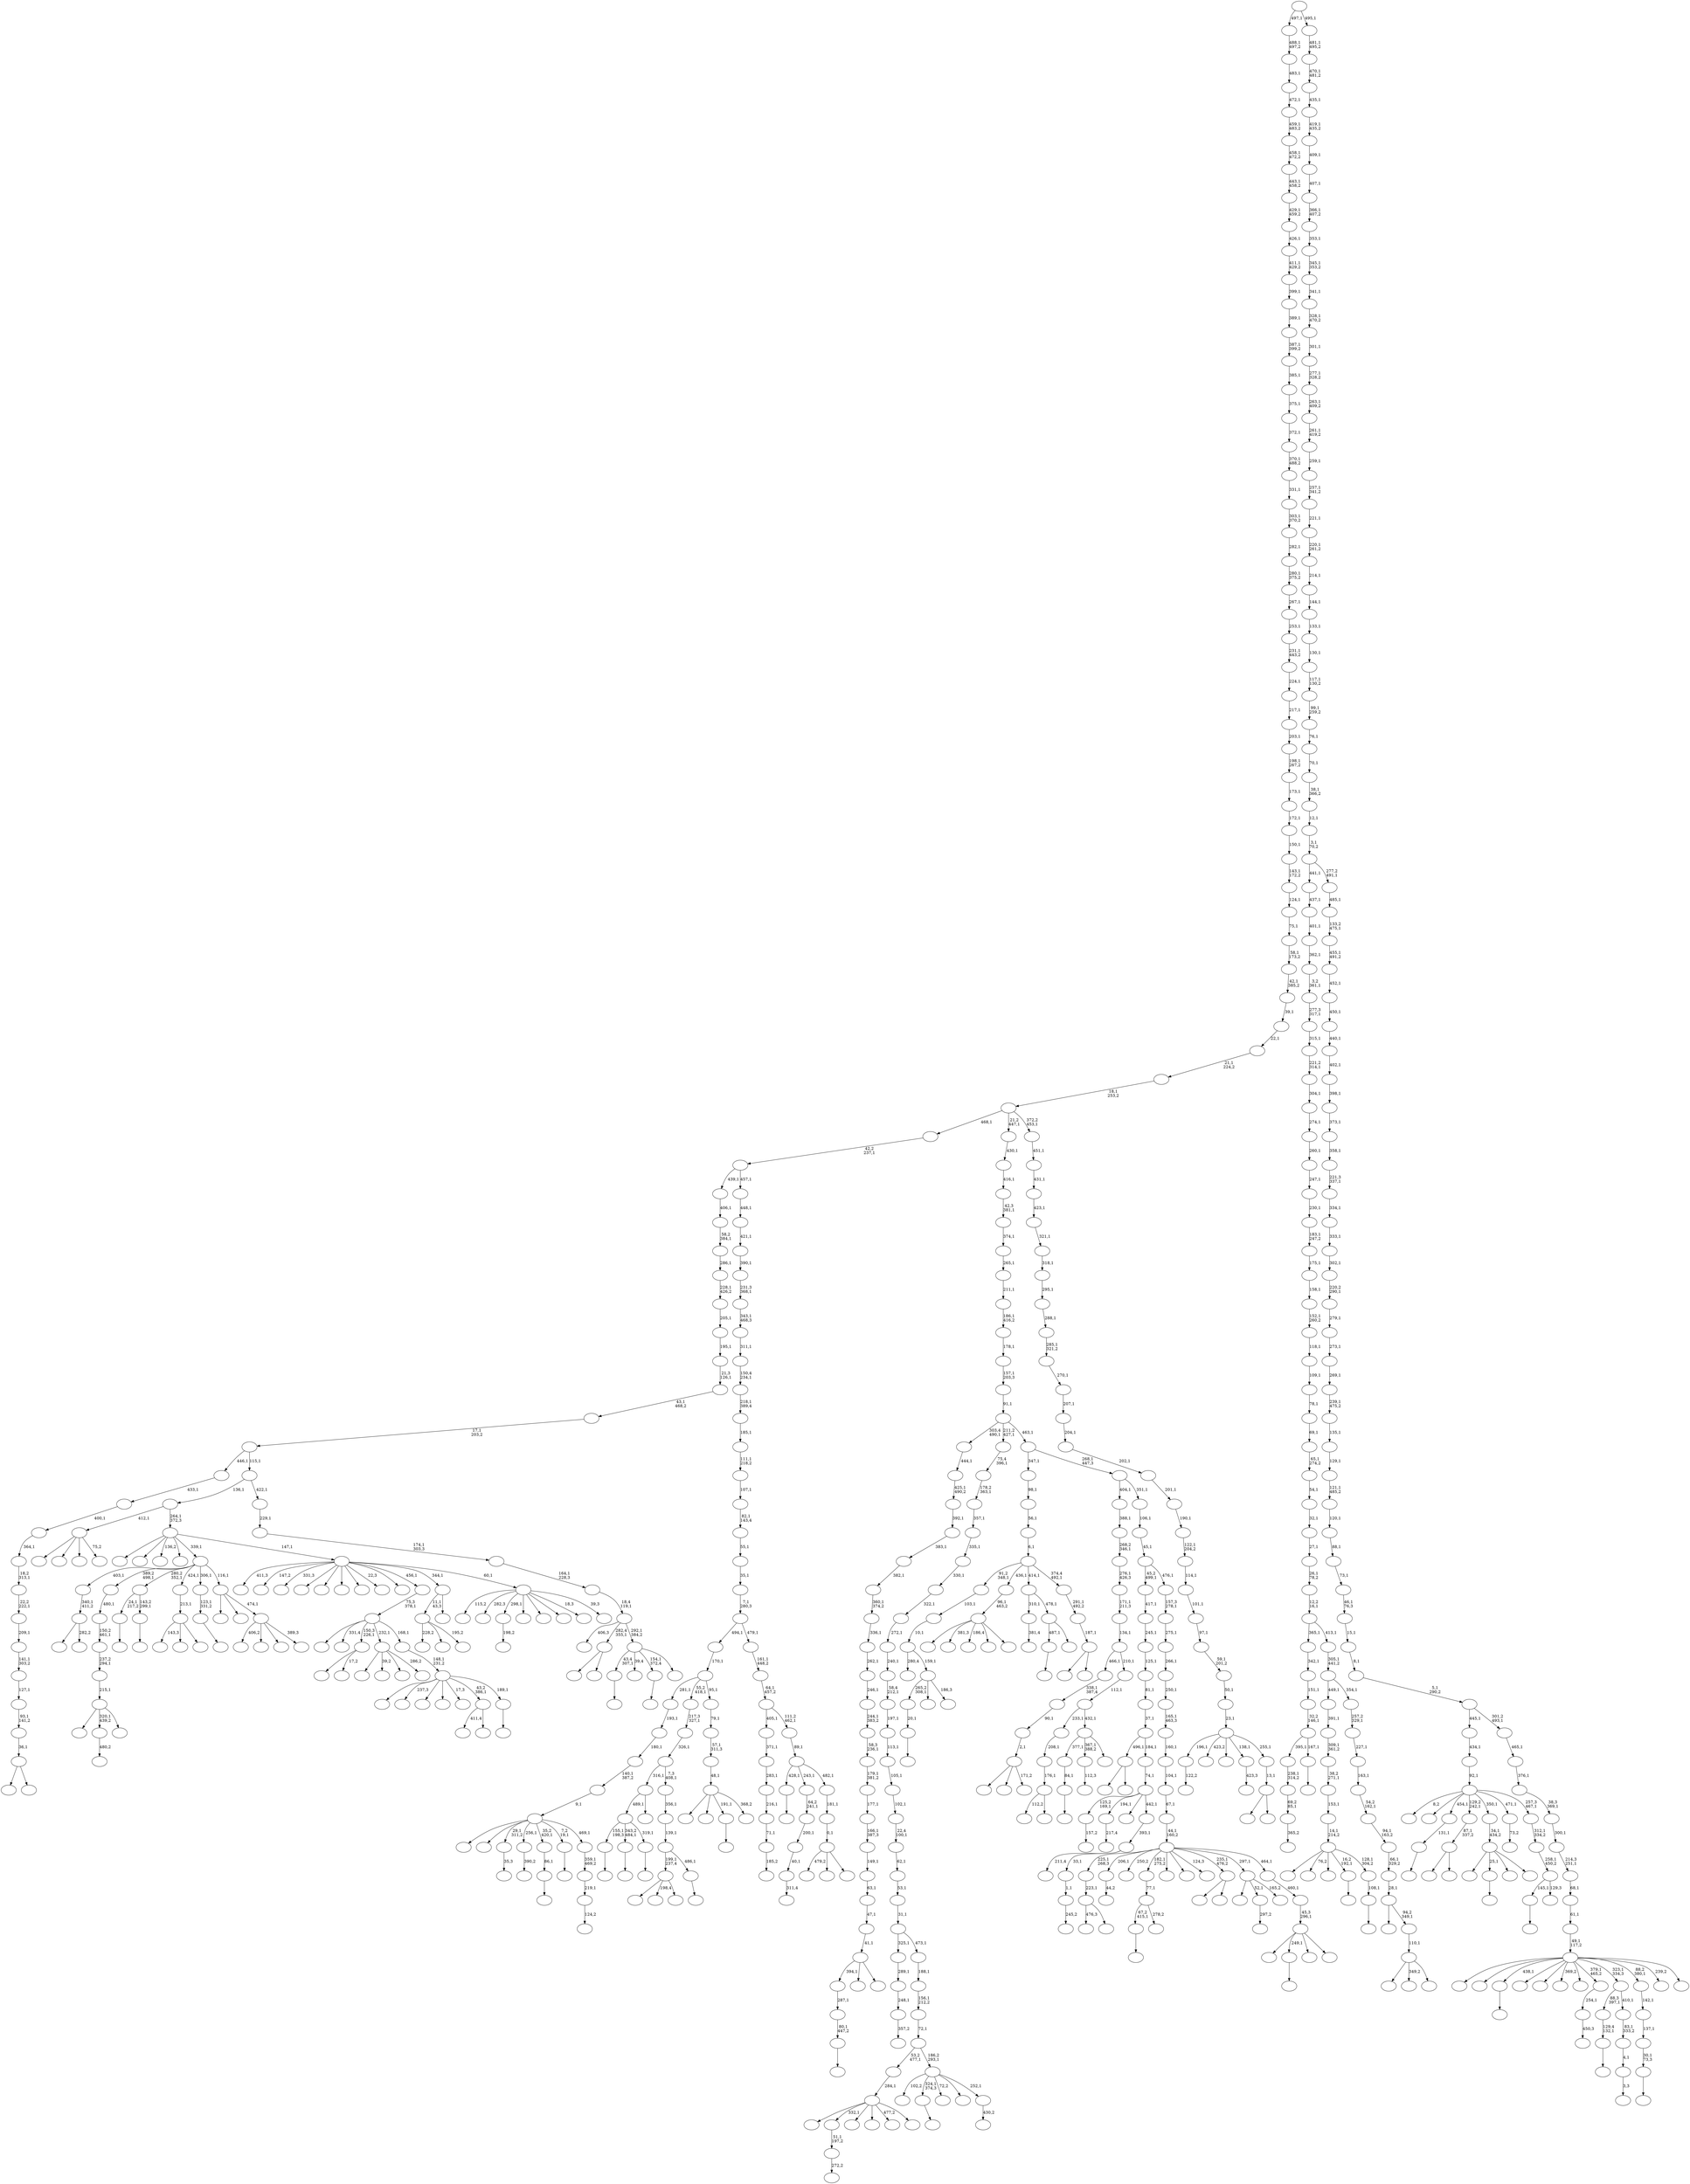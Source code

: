 digraph T {
	700 [label=""]
	699 [label=""]
	698 [label=""]
	697 [label=""]
	696 [label=""]
	695 [label=""]
	694 [label=""]
	693 [label=""]
	692 [label=""]
	691 [label=""]
	690 [label=""]
	689 [label=""]
	688 [label=""]
	687 [label=""]
	686 [label=""]
	685 [label=""]
	684 [label=""]
	683 [label=""]
	682 [label=""]
	681 [label=""]
	680 [label=""]
	679 [label=""]
	678 [label=""]
	677 [label=""]
	676 [label=""]
	675 [label=""]
	674 [label=""]
	673 [label=""]
	672 [label=""]
	671 [label=""]
	670 [label=""]
	669 [label=""]
	668 [label=""]
	667 [label=""]
	666 [label=""]
	665 [label=""]
	664 [label=""]
	663 [label=""]
	662 [label=""]
	661 [label=""]
	660 [label=""]
	659 [label=""]
	658 [label=""]
	657 [label=""]
	656 [label=""]
	655 [label=""]
	654 [label=""]
	653 [label=""]
	652 [label=""]
	651 [label=""]
	650 [label=""]
	649 [label=""]
	648 [label=""]
	647 [label=""]
	646 [label=""]
	645 [label=""]
	644 [label=""]
	643 [label=""]
	642 [label=""]
	641 [label=""]
	640 [label=""]
	639 [label=""]
	638 [label=""]
	637 [label=""]
	636 [label=""]
	635 [label=""]
	634 [label=""]
	633 [label=""]
	632 [label=""]
	631 [label=""]
	630 [label=""]
	629 [label=""]
	628 [label=""]
	627 [label=""]
	626 [label=""]
	625 [label=""]
	624 [label=""]
	623 [label=""]
	622 [label=""]
	621 [label=""]
	620 [label=""]
	619 [label=""]
	618 [label=""]
	617 [label=""]
	616 [label=""]
	615 [label=""]
	614 [label=""]
	613 [label=""]
	612 [label=""]
	611 [label=""]
	610 [label=""]
	609 [label=""]
	608 [label=""]
	607 [label=""]
	606 [label=""]
	605 [label=""]
	604 [label=""]
	603 [label=""]
	602 [label=""]
	601 [label=""]
	600 [label=""]
	599 [label=""]
	598 [label=""]
	597 [label=""]
	596 [label=""]
	595 [label=""]
	594 [label=""]
	593 [label=""]
	592 [label=""]
	591 [label=""]
	590 [label=""]
	589 [label=""]
	588 [label=""]
	587 [label=""]
	586 [label=""]
	585 [label=""]
	584 [label=""]
	583 [label=""]
	582 [label=""]
	581 [label=""]
	580 [label=""]
	579 [label=""]
	578 [label=""]
	577 [label=""]
	576 [label=""]
	575 [label=""]
	574 [label=""]
	573 [label=""]
	572 [label=""]
	571 [label=""]
	570 [label=""]
	569 [label=""]
	568 [label=""]
	567 [label=""]
	566 [label=""]
	565 [label=""]
	564 [label=""]
	563 [label=""]
	562 [label=""]
	561 [label=""]
	560 [label=""]
	559 [label=""]
	558 [label=""]
	557 [label=""]
	556 [label=""]
	555 [label=""]
	554 [label=""]
	553 [label=""]
	552 [label=""]
	551 [label=""]
	550 [label=""]
	549 [label=""]
	548 [label=""]
	547 [label=""]
	546 [label=""]
	545 [label=""]
	544 [label=""]
	543 [label=""]
	542 [label=""]
	541 [label=""]
	540 [label=""]
	539 [label=""]
	538 [label=""]
	537 [label=""]
	536 [label=""]
	535 [label=""]
	534 [label=""]
	533 [label=""]
	532 [label=""]
	531 [label=""]
	530 [label=""]
	529 [label=""]
	528 [label=""]
	527 [label=""]
	526 [label=""]
	525 [label=""]
	524 [label=""]
	523 [label=""]
	522 [label=""]
	521 [label=""]
	520 [label=""]
	519 [label=""]
	518 [label=""]
	517 [label=""]
	516 [label=""]
	515 [label=""]
	514 [label=""]
	513 [label=""]
	512 [label=""]
	511 [label=""]
	510 [label=""]
	509 [label=""]
	508 [label=""]
	507 [label=""]
	506 [label=""]
	505 [label=""]
	504 [label=""]
	503 [label=""]
	502 [label=""]
	501 [label=""]
	500 [label=""]
	499 [label=""]
	498 [label=""]
	497 [label=""]
	496 [label=""]
	495 [label=""]
	494 [label=""]
	493 [label=""]
	492 [label=""]
	491 [label=""]
	490 [label=""]
	489 [label=""]
	488 [label=""]
	487 [label=""]
	486 [label=""]
	485 [label=""]
	484 [label=""]
	483 [label=""]
	482 [label=""]
	481 [label=""]
	480 [label=""]
	479 [label=""]
	478 [label=""]
	477 [label=""]
	476 [label=""]
	475 [label=""]
	474 [label=""]
	473 [label=""]
	472 [label=""]
	471 [label=""]
	470 [label=""]
	469 [label=""]
	468 [label=""]
	467 [label=""]
	466 [label=""]
	465 [label=""]
	464 [label=""]
	463 [label=""]
	462 [label=""]
	461 [label=""]
	460 [label=""]
	459 [label=""]
	458 [label=""]
	457 [label=""]
	456 [label=""]
	455 [label=""]
	454 [label=""]
	453 [label=""]
	452 [label=""]
	451 [label=""]
	450 [label=""]
	449 [label=""]
	448 [label=""]
	447 [label=""]
	446 [label=""]
	445 [label=""]
	444 [label=""]
	443 [label=""]
	442 [label=""]
	441 [label=""]
	440 [label=""]
	439 [label=""]
	438 [label=""]
	437 [label=""]
	436 [label=""]
	435 [label=""]
	434 [label=""]
	433 [label=""]
	432 [label=""]
	431 [label=""]
	430 [label=""]
	429 [label=""]
	428 [label=""]
	427 [label=""]
	426 [label=""]
	425 [label=""]
	424 [label=""]
	423 [label=""]
	422 [label=""]
	421 [label=""]
	420 [label=""]
	419 [label=""]
	418 [label=""]
	417 [label=""]
	416 [label=""]
	415 [label=""]
	414 [label=""]
	413 [label=""]
	412 [label=""]
	411 [label=""]
	410 [label=""]
	409 [label=""]
	408 [label=""]
	407 [label=""]
	406 [label=""]
	405 [label=""]
	404 [label=""]
	403 [label=""]
	402 [label=""]
	401 [label=""]
	400 [label=""]
	399 [label=""]
	398 [label=""]
	397 [label=""]
	396 [label=""]
	395 [label=""]
	394 [label=""]
	393 [label=""]
	392 [label=""]
	391 [label=""]
	390 [label=""]
	389 [label=""]
	388 [label=""]
	387 [label=""]
	386 [label=""]
	385 [label=""]
	384 [label=""]
	383 [label=""]
	382 [label=""]
	381 [label=""]
	380 [label=""]
	379 [label=""]
	378 [label=""]
	377 [label=""]
	376 [label=""]
	375 [label=""]
	374 [label=""]
	373 [label=""]
	372 [label=""]
	371 [label=""]
	370 [label=""]
	369 [label=""]
	368 [label=""]
	367 [label=""]
	366 [label=""]
	365 [label=""]
	364 [label=""]
	363 [label=""]
	362 [label=""]
	361 [label=""]
	360 [label=""]
	359 [label=""]
	358 [label=""]
	357 [label=""]
	356 [label=""]
	355 [label=""]
	354 [label=""]
	353 [label=""]
	352 [label=""]
	351 [label=""]
	350 [label=""]
	349 [label=""]
	348 [label=""]
	347 [label=""]
	346 [label=""]
	345 [label=""]
	344 [label=""]
	343 [label=""]
	342 [label=""]
	341 [label=""]
	340 [label=""]
	339 [label=""]
	338 [label=""]
	337 [label=""]
	336 [label=""]
	335 [label=""]
	334 [label=""]
	333 [label=""]
	332 [label=""]
	331 [label=""]
	330 [label=""]
	329 [label=""]
	328 [label=""]
	327 [label=""]
	326 [label=""]
	325 [label=""]
	324 [label=""]
	323 [label=""]
	322 [label=""]
	321 [label=""]
	320 [label=""]
	319 [label=""]
	318 [label=""]
	317 [label=""]
	316 [label=""]
	315 [label=""]
	314 [label=""]
	313 [label=""]
	312 [label=""]
	311 [label=""]
	310 [label=""]
	309 [label=""]
	308 [label=""]
	307 [label=""]
	306 [label=""]
	305 [label=""]
	304 [label=""]
	303 [label=""]
	302 [label=""]
	301 [label=""]
	300 [label=""]
	299 [label=""]
	298 [label=""]
	297 [label=""]
	296 [label=""]
	295 [label=""]
	294 [label=""]
	293 [label=""]
	292 [label=""]
	291 [label=""]
	290 [label=""]
	289 [label=""]
	288 [label=""]
	287 [label=""]
	286 [label=""]
	285 [label=""]
	284 [label=""]
	283 [label=""]
	282 [label=""]
	281 [label=""]
	280 [label=""]
	279 [label=""]
	278 [label=""]
	277 [label=""]
	276 [label=""]
	275 [label=""]
	274 [label=""]
	273 [label=""]
	272 [label=""]
	271 [label=""]
	270 [label=""]
	269 [label=""]
	268 [label=""]
	267 [label=""]
	266 [label=""]
	265 [label=""]
	264 [label=""]
	263 [label=""]
	262 [label=""]
	261 [label=""]
	260 [label=""]
	259 [label=""]
	258 [label=""]
	257 [label=""]
	256 [label=""]
	255 [label=""]
	254 [label=""]
	253 [label=""]
	252 [label=""]
	251 [label=""]
	250 [label=""]
	249 [label=""]
	248 [label=""]
	247 [label=""]
	246 [label=""]
	245 [label=""]
	244 [label=""]
	243 [label=""]
	242 [label=""]
	241 [label=""]
	240 [label=""]
	239 [label=""]
	238 [label=""]
	237 [label=""]
	236 [label=""]
	235 [label=""]
	234 [label=""]
	233 [label=""]
	232 [label=""]
	231 [label=""]
	230 [label=""]
	229 [label=""]
	228 [label=""]
	227 [label=""]
	226 [label=""]
	225 [label=""]
	224 [label=""]
	223 [label=""]
	222 [label=""]
	221 [label=""]
	220 [label=""]
	219 [label=""]
	218 [label=""]
	217 [label=""]
	216 [label=""]
	215 [label=""]
	214 [label=""]
	213 [label=""]
	212 [label=""]
	211 [label=""]
	210 [label=""]
	209 [label=""]
	208 [label=""]
	207 [label=""]
	206 [label=""]
	205 [label=""]
	204 [label=""]
	203 [label=""]
	202 [label=""]
	201 [label=""]
	200 [label=""]
	199 [label=""]
	198 [label=""]
	197 [label=""]
	196 [label=""]
	195 [label=""]
	194 [label=""]
	193 [label=""]
	192 [label=""]
	191 [label=""]
	190 [label=""]
	189 [label=""]
	188 [label=""]
	187 [label=""]
	186 [label=""]
	185 [label=""]
	184 [label=""]
	183 [label=""]
	182 [label=""]
	181 [label=""]
	180 [label=""]
	179 [label=""]
	178 [label=""]
	177 [label=""]
	176 [label=""]
	175 [label=""]
	174 [label=""]
	173 [label=""]
	172 [label=""]
	171 [label=""]
	170 [label=""]
	169 [label=""]
	168 [label=""]
	167 [label=""]
	166 [label=""]
	165 [label=""]
	164 [label=""]
	163 [label=""]
	162 [label=""]
	161 [label=""]
	160 [label=""]
	159 [label=""]
	158 [label=""]
	157 [label=""]
	156 [label=""]
	155 [label=""]
	154 [label=""]
	153 [label=""]
	152 [label=""]
	151 [label=""]
	150 [label=""]
	149 [label=""]
	148 [label=""]
	147 [label=""]
	146 [label=""]
	145 [label=""]
	144 [label=""]
	143 [label=""]
	142 [label=""]
	141 [label=""]
	140 [label=""]
	139 [label=""]
	138 [label=""]
	137 [label=""]
	136 [label=""]
	135 [label=""]
	134 [label=""]
	133 [label=""]
	132 [label=""]
	131 [label=""]
	130 [label=""]
	129 [label=""]
	128 [label=""]
	127 [label=""]
	126 [label=""]
	125 [label=""]
	124 [label=""]
	123 [label=""]
	122 [label=""]
	121 [label=""]
	120 [label=""]
	119 [label=""]
	118 [label=""]
	117 [label=""]
	116 [label=""]
	115 [label=""]
	114 [label=""]
	113 [label=""]
	112 [label=""]
	111 [label=""]
	110 [label=""]
	109 [label=""]
	108 [label=""]
	107 [label=""]
	106 [label=""]
	105 [label=""]
	104 [label=""]
	103 [label=""]
	102 [label=""]
	101 [label=""]
	100 [label=""]
	99 [label=""]
	98 [label=""]
	97 [label=""]
	96 [label=""]
	95 [label=""]
	94 [label=""]
	93 [label=""]
	92 [label=""]
	91 [label=""]
	90 [label=""]
	89 [label=""]
	88 [label=""]
	87 [label=""]
	86 [label=""]
	85 [label=""]
	84 [label=""]
	83 [label=""]
	82 [label=""]
	81 [label=""]
	80 [label=""]
	79 [label=""]
	78 [label=""]
	77 [label=""]
	76 [label=""]
	75 [label=""]
	74 [label=""]
	73 [label=""]
	72 [label=""]
	71 [label=""]
	70 [label=""]
	69 [label=""]
	68 [label=""]
	67 [label=""]
	66 [label=""]
	65 [label=""]
	64 [label=""]
	63 [label=""]
	62 [label=""]
	61 [label=""]
	60 [label=""]
	59 [label=""]
	58 [label=""]
	57 [label=""]
	56 [label=""]
	55 [label=""]
	54 [label=""]
	53 [label=""]
	52 [label=""]
	51 [label=""]
	50 [label=""]
	49 [label=""]
	48 [label=""]
	47 [label=""]
	46 [label=""]
	45 [label=""]
	44 [label=""]
	43 [label=""]
	42 [label=""]
	41 [label=""]
	40 [label=""]
	39 [label=""]
	38 [label=""]
	37 [label=""]
	36 [label=""]
	35 [label=""]
	34 [label=""]
	33 [label=""]
	32 [label=""]
	31 [label=""]
	30 [label=""]
	29 [label=""]
	28 [label=""]
	27 [label=""]
	26 [label=""]
	25 [label=""]
	24 [label=""]
	23 [label=""]
	22 [label=""]
	21 [label=""]
	20 [label=""]
	19 [label=""]
	18 [label=""]
	17 [label=""]
	16 [label=""]
	15 [label=""]
	14 [label=""]
	13 [label=""]
	12 [label=""]
	11 [label=""]
	10 [label=""]
	9 [label=""]
	8 [label=""]
	7 [label=""]
	6 [label=""]
	5 [label=""]
	4 [label=""]
	3 [label=""]
	2 [label=""]
	1 [label=""]
	0 [label=""]
	695 -> 696 [label=""]
	693 -> 694 [label=""]
	691 -> 692 [label=""]
	689 -> 690 [label=""]
	688 -> 689 [label="20,1"]
	676 -> 677 [label=""]
	675 -> 676 [label="129,4\n132,1"]
	671 -> 672 [label=""]
	667 -> 674 [label="476,3"]
	667 -> 668 [label=""]
	666 -> 667 [label="223,1"]
	662 -> 663 [label="365,2"]
	661 -> 662 [label="69,2\n85,1"]
	660 -> 661 [label="238,1\n314,2"]
	657 -> 664 [label=""]
	657 -> 658 [label="282,2"]
	656 -> 657 [label="340,1\n411,2"]
	648 -> 649 [label=""]
	645 -> 646 [label=""]
	644 -> 645 [label="84,1"]
	641 -> 642 [label="44,2"]
	639 -> 640 [label=""]
	634 -> 635 [label=""]
	627 -> 628 [label="35,3"]
	625 -> 680 [label=""]
	625 -> 626 [label=""]
	624 -> 625 [label="36,1"]
	623 -> 624 [label="93,1\n141,2"]
	622 -> 623 [label="127,1"]
	621 -> 622 [label="141,1\n303,2"]
	620 -> 621 [label="209,1"]
	619 -> 620 [label="22,2\n222,1"]
	618 -> 619 [label="18,2\n313,1"]
	617 -> 618 [label="364,1"]
	616 -> 617 [label="400,1"]
	615 -> 616 [label="433,1"]
	609 -> 610 [label=""]
	608 -> 609 [label="131,1"]
	606 -> 607 [label="272,2"]
	605 -> 606 [label="51,1\n197,2"]
	603 -> 604 [label="185,2"]
	602 -> 603 [label="71,1"]
	601 -> 602 [label="216,1"]
	600 -> 601 [label="283,1"]
	599 -> 600 [label="371,1"]
	597 -> 598 [label="390,2"]
	595 -> 596 [label=""]
	589 -> 655 [label=""]
	589 -> 590 [label=""]
	588 -> 589 [label="87,1\n337,2"]
	586 -> 587 [label=""]
	585 -> 586 [label="80,1\n447,2"]
	584 -> 585 [label="287,1"]
	581 -> 582 [label=""]
	578 -> 579 [label=""]
	577 -> 660 [label="395,1"]
	577 -> 578 [label="167,1"]
	576 -> 577 [label="32,2\n146,1"]
	575 -> 576 [label="151,1"]
	574 -> 575 [label="342,1"]
	571 -> 572 [label="381,4"]
	569 -> 570 [label="112,3"]
	566 -> 567 [label="480,2"]
	559 -> 560 [label="357,2"]
	558 -> 559 [label="248,1"]
	557 -> 558 [label="289,1"]
	555 -> 556 [label="122,2"]
	553 -> 554 [label=""]
	551 -> 552 [label="450,3"]
	550 -> 551 [label="254,1"]
	545 -> 613 [label=""]
	545 -> 566 [label="320,1\n439,2"]
	545 -> 546 [label=""]
	544 -> 545 [label="215,1"]
	543 -> 544 [label="237,2\n294,1"]
	542 -> 543 [label="150,2\n461,1"]
	541 -> 542 [label="480,1"]
	539 -> 540 [label=""]
	538 -> 539 [label="86,1"]
	532 -> 688 [label="265,2\n308,1"]
	532 -> 591 [label=""]
	532 -> 533 [label="186,3"]
	531 -> 670 [label="280,4"]
	531 -> 532 [label="159,1"]
	530 -> 531 [label="10,1"]
	529 -> 530 [label="103,1"]
	523 -> 681 [label=""]
	523 -> 524 [label="17,2"]
	520 -> 521 [label="198,2"]
	518 -> 519 [label=""]
	510 -> 511 [label=""]
	506 -> 669 [label=""]
	506 -> 547 [label=""]
	506 -> 507 [label="171,2"]
	505 -> 506 [label="2,1"]
	504 -> 505 [label="90,1"]
	503 -> 504 [label="338,1\n387,4"]
	500 -> 501 [label=""]
	499 -> 695 [label="155,1\n198,3"]
	499 -> 518 [label="343,2\n484,1"]
	499 -> 500 [label="319,1"]
	496 -> 584 [label="394,1"]
	496 -> 583 [label=""]
	496 -> 497 [label=""]
	495 -> 496 [label="41,1"]
	494 -> 495 [label="47,1"]
	493 -> 494 [label="63,1"]
	492 -> 493 [label="149,1"]
	491 -> 492 [label="166,1\n387,3"]
	490 -> 491 [label="177,1"]
	489 -> 490 [label="179,1\n381,2"]
	488 -> 489 [label="58,3\n236,1"]
	487 -> 488 [label="244,1\n383,2"]
	486 -> 487 [label="246,1"]
	485 -> 486 [label="262,1"]
	484 -> 485 [label="336,1"]
	483 -> 484 [label="360,1\n374,2"]
	482 -> 483 [label="382,1"]
	481 -> 482 [label="383,1"]
	480 -> 481 [label="392,1"]
	479 -> 480 [label="425,1\n490,2"]
	478 -> 479 [label="444,1"]
	475 -> 476 [label=""]
	474 -> 510 [label="24,1\n217,2"]
	474 -> 475 [label="143,2\n299,1"]
	465 -> 466 [label=""]
	463 -> 678 [label=""]
	463 -> 562 [label="381,3"]
	463 -> 513 [label="186,4"]
	463 -> 468 [label=""]
	463 -> 464 [label=""]
	462 -> 463 [label="96,1\n463,2"]
	459 -> 633 [label="228,2"]
	459 -> 470 [label=""]
	459 -> 460 [label="195,2"]
	456 -> 457 [label="297,2"]
	454 -> 455 [label="311,4"]
	453 -> 454 [label="40,1"]
	452 -> 453 [label="200,1"]
	451 -> 452 [label="64,2\n241,1"]
	448 -> 553 [label="67,2\n415,1"]
	448 -> 449 [label="278,2"]
	447 -> 448 [label="77,1"]
	443 -> 697 [label=""]
	443 -> 671 [label="25,1"]
	443 -> 561 [label=""]
	443 -> 444 [label=""]
	442 -> 443 [label="34,1\n434,2"]
	437 -> 438 [label="3,3"]
	436 -> 437 [label="4,1"]
	435 -> 436 [label="83,1\n333,2"]
	434 -> 675 [label="88,3\n397,1"]
	434 -> 435 [label="410,1"]
	432 -> 433 [label="124,2"]
	431 -> 432 [label="219,1"]
	430 -> 431 [label="359,1\n469,2"]
	429 -> 654 [label=""]
	429 -> 652 [label=""]
	429 -> 627 [label="29,1\n311,2"]
	429 -> 597 [label="256,1"]
	429 -> 538 [label="35,2\n420,1"]
	429 -> 465 [label="7,2\n19,1"]
	429 -> 430 [label="469,1"]
	428 -> 429 [label="9,1"]
	427 -> 428 [label="140,1\n387,2"]
	426 -> 427 [label="180,1"]
	425 -> 426 [label="193,1"]
	423 -> 424 [label="157,2"]
	419 -> 420 [label="73,2"]
	417 -> 691 [label="487,1"]
	417 -> 418 [label=""]
	416 -> 571 [label="310,1"]
	416 -> 417 [label="478,1"]
	413 -> 414 [label=""]
	411 -> 682 [label="143,3"]
	411 -> 526 [label=""]
	411 -> 412 [label=""]
	410 -> 411 [label="213,1"]
	408 -> 409 [label=""]
	407 -> 408 [label="30,1\n73,3"]
	406 -> 407 [label="137,1"]
	405 -> 406 [label="142,1"]
	403 -> 404 [label=""]
	401 -> 402 [label="217,4"]
	399 -> 629 [label=""]
	399 -> 605 [label="332,1"]
	399 -> 565 [label=""]
	399 -> 527 [label=""]
	399 -> 458 [label="477,2"]
	399 -> 400 [label=""]
	398 -> 399 [label="284,1"]
	394 -> 499 [label="489,1"]
	394 -> 395 [label=""]
	391 -> 632 [label=""]
	391 -> 392 [label=""]
	389 -> 390 [label="430,2"]
	388 -> 653 [label="102,2"]
	388 -> 595 [label="324,1\n374,3"]
	388 -> 593 [label="72,2"]
	388 -> 568 [label=""]
	388 -> 389 [label="252,1"]
	387 -> 398 [label="53,2\n477,1"]
	387 -> 388 [label="186,2\n293,1"]
	386 -> 387 [label="72,1"]
	385 -> 386 [label="156,1\n212,2"]
	384 -> 385 [label="188,1"]
	383 -> 557 [label="325,1"]
	383 -> 384 [label="473,1"]
	382 -> 383 [label="31,1"]
	381 -> 382 [label="53,1"]
	380 -> 381 [label="62,1"]
	379 -> 380 [label="22,4\n100,1"]
	378 -> 379 [label="102,1"]
	377 -> 378 [label="105,1"]
	376 -> 377 [label="113,1"]
	375 -> 376 [label="197,1"]
	374 -> 375 [label="58,4\n212,1"]
	373 -> 374 [label="240,1"]
	372 -> 373 [label="272,1"]
	371 -> 372 [label="322,1"]
	370 -> 371 [label="330,1"]
	369 -> 370 [label="335,1"]
	368 -> 369 [label="357,1"]
	367 -> 368 [label="178,2\n363,1"]
	366 -> 367 [label="75,4\n396,1"]
	364 -> 422 [label="112,2"]
	364 -> 365 [label=""]
	363 -> 364 [label="176,1"]
	362 -> 363 [label="208,1"]
	359 -> 665 [label=""]
	359 -> 522 [label=""]
	359 -> 502 [label=""]
	359 -> 360 [label="75,2"]
	357 -> 516 [label=""]
	357 -> 358 [label=""]
	355 -> 673 [label=""]
	355 -> 528 [label="39,2"]
	355 -> 508 [label=""]
	355 -> 356 [label="286,2"]
	353 -> 636 [label="411,4"]
	353 -> 354 [label=""]
	351 -> 352 [label=""]
	350 -> 614 [label=""]
	350 -> 509 [label="237,3"]
	350 -> 473 [label=""]
	350 -> 441 [label=""]
	350 -> 397 [label="17,3"]
	350 -> 353 [label="43,2\n386,1"]
	350 -> 351 [label="189,1"]
	349 -> 350 [label="148,1\n231,2"]
	348 -> 684 [label=""]
	348 -> 580 [label="331,4"]
	348 -> 523 [label="150,3\n226,1"]
	348 -> 355 [label="232,1"]
	348 -> 349 [label="168,1"]
	347 -> 348 [label="75,3\n378,1"]
	343 -> 344 [label=""]
	342 -> 343 [label="123,1\n331,2"]
	340 -> 472 [label=""]
	340 -> 467 [label="198,4"]
	340 -> 341 [label=""]
	337 -> 630 [label="406,2"]
	337 -> 563 [label=""]
	337 -> 471 [label=""]
	337 -> 338 [label="389,3"]
	336 -> 687 [label=""]
	336 -> 650 [label=""]
	336 -> 337 [label="474,1"]
	335 -> 656 [label="403,1"]
	335 -> 541 [label="389,2\n498,1"]
	335 -> 474 [label="280,2\n352,1"]
	335 -> 410 [label="424,1"]
	335 -> 342 [label="306,1"]
	335 -> 336 [label="116,1"]
	331 -> 459 [label="11,1\n43,3"]
	331 -> 332 [label=""]
	328 -> 329 [label=""]
	326 -> 634 [label="145,1"]
	326 -> 327 [label="129,3"]
	325 -> 326 [label="258,1\n450,2"]
	324 -> 325 [label="312,1\n334,2"]
	323 -> 683 [label="8,2"]
	323 -> 612 [label=""]
	323 -> 608 [label="454,1"]
	323 -> 588 [label="129,2\n242,1"]
	323 -> 442 [label="350,1"]
	323 -> 419 [label="471,1"]
	323 -> 324 [label="257,3\n467,1"]
	322 -> 323 [label="92,1"]
	321 -> 322 [label="434,1"]
	318 -> 319 [label=""]
	317 -> 340 [label="199,1\n237,4"]
	317 -> 318 [label="486,1"]
	316 -> 317 [label="139,1"]
	315 -> 316 [label="356,1"]
	314 -> 394 [label="316,1"]
	314 -> 315 [label="7,3\n408,1"]
	313 -> 314 [label="326,1"]
	312 -> 313 [label="217,3\n327,1"]
	310 -> 311 [label=""]
	309 -> 310 [label="108,1"]
	308 -> 631 [label=""]
	308 -> 549 [label="76,2"]
	308 -> 334 [label=""]
	308 -> 328 [label="16,2\n192,1"]
	308 -> 309 [label="128,1\n304,2"]
	307 -> 308 [label="14,1\n214,2"]
	306 -> 307 [label="153,1"]
	305 -> 306 [label="38,2\n271,1"]
	304 -> 305 [label="309,1\n361,2"]
	303 -> 304 [label="391,1"]
	301 -> 512 [label=""]
	301 -> 446 [label="349,2"]
	301 -> 302 [label=""]
	300 -> 301 [label="110,1"]
	299 -> 345 [label=""]
	299 -> 300 [label="94,2\n349,1"]
	298 -> 299 [label="28,1"]
	297 -> 298 [label="66,1\n329,2"]
	296 -> 297 [label="94,1\n163,2"]
	295 -> 296 [label="54,2\n162,1"]
	294 -> 295 [label="163,1"]
	293 -> 294 [label="227,1"]
	292 -> 293 [label="257,2\n329,1"]
	291 -> 303 [label="449,1"]
	291 -> 292 [label="354,1"]
	290 -> 291 [label="305,1\n441,2"]
	289 -> 574 [label="365,1"]
	289 -> 290 [label="413,1"]
	288 -> 289 [label="12,2\n16,1"]
	287 -> 288 [label="26,1\n78,2"]
	286 -> 287 [label="27,1"]
	285 -> 286 [label="32,1"]
	284 -> 285 [label="54,1"]
	283 -> 284 [label="65,1\n274,2"]
	282 -> 283 [label="69,1"]
	281 -> 282 [label="78,1"]
	280 -> 281 [label="109,1"]
	279 -> 280 [label="118,1"]
	278 -> 279 [label="152,1\n260,2"]
	277 -> 278 [label="158,1"]
	276 -> 277 [label="175,1"]
	275 -> 276 [label="183,1\n247,2"]
	274 -> 275 [label="230,1"]
	273 -> 274 [label="247,1"]
	272 -> 273 [label="260,1"]
	271 -> 272 [label="274,1"]
	270 -> 271 [label="304,1"]
	269 -> 270 [label="221,2\n314,1"]
	268 -> 269 [label="315,1"]
	267 -> 268 [label="277,3\n317,1"]
	266 -> 267 [label="3,2\n361,1"]
	265 -> 266 [label="362,1"]
	264 -> 265 [label="401,1"]
	263 -> 264 [label="437,1"]
	260 -> 644 [label="377,1"]
	260 -> 569 [label="367,1\n388,2"]
	260 -> 261 [label=""]
	259 -> 362 [label="233,1"]
	259 -> 260 [label="432,1"]
	258 -> 259 [label="112,1"]
	257 -> 503 [label="466,1"]
	257 -> 258 [label="210,1"]
	256 -> 257 [label="134,1"]
	255 -> 256 [label="171,1\n211,3"]
	254 -> 255 [label="276,1\n426,3"]
	253 -> 254 [label="268,2\n346,1"]
	252 -> 253 [label="388,1"]
	250 -> 251 [label="245,2"]
	249 -> 250 [label="1,1"]
	248 -> 450 [label="211,4"]
	248 -> 249 [label="33,1"]
	247 -> 248 [label="393,1"]
	246 -> 423 [label="125,2\n169,1"]
	246 -> 401 [label="194,1"]
	246 -> 262 [label=""]
	246 -> 247 [label="442,1"]
	245 -> 246 [label="74,1"]
	244 -> 357 [label="496,1"]
	244 -> 245 [label="184,1"]
	243 -> 244 [label="37,1"]
	242 -> 243 [label="81,1"]
	241 -> 242 [label="125,1"]
	240 -> 241 [label="245,1"]
	239 -> 240 [label="417,1"]
	236 -> 592 [label="115,2"]
	236 -> 548 [label="282,3"]
	236 -> 520 [label="298,1"]
	236 -> 439 [label=""]
	236 -> 415 [label=""]
	236 -> 330 [label=""]
	236 -> 320 [label="18,3"]
	236 -> 237 [label="39,3"]
	235 -> 699 [label="411,3"]
	235 -> 686 [label="147,2"]
	235 -> 685 [label="331,3"]
	235 -> 651 [label=""]
	235 -> 611 [label=""]
	235 -> 537 [label=""]
	235 -> 535 [label=""]
	235 -> 421 [label="22,3"]
	235 -> 393 [label=""]
	235 -> 347 [label="456,1"]
	235 -> 331 [label="344,1"]
	235 -> 236 [label="60,1"]
	234 -> 643 [label=""]
	234 -> 525 [label=""]
	234 -> 498 [label="136,2"]
	234 -> 346 [label=""]
	234 -> 335 [label="339,1"]
	234 -> 235 [label="147,1"]
	233 -> 359 [label="412,1"]
	233 -> 234 [label="264,1\n372,3"]
	231 -> 637 [label=""]
	231 -> 232 [label=""]
	229 -> 230 [label="423,3"]
	227 -> 639 [label="43,4\n307,1"]
	227 -> 445 [label="39,4"]
	227 -> 413 [label="154,1\n372,4"]
	227 -> 228 [label=""]
	226 -> 517 [label="406,3"]
	226 -> 391 [label="282,4\n355,1"]
	226 -> 227 [label="292,1\n384,2"]
	225 -> 226 [label="18,4\n119,1"]
	224 -> 225 [label="164,1\n228,3"]
	223 -> 224 [label="174,1\n303,3"]
	222 -> 223 [label="229,1"]
	221 -> 233 [label="136,1"]
	221 -> 222 [label="422,1"]
	220 -> 615 [label="446,1"]
	220 -> 221 [label="115,1"]
	219 -> 220 [label="17,1\n203,2"]
	218 -> 219 [label="43,1\n468,2"]
	217 -> 218 [label="21,3\n126,1"]
	216 -> 217 [label="195,1"]
	215 -> 216 [label="205,1"]
	214 -> 215 [label="228,1\n426,2"]
	213 -> 214 [label="286,1"]
	212 -> 213 [label="58,2\n384,1"]
	211 -> 212 [label="406,1"]
	209 -> 647 [label=""]
	209 -> 564 [label=""]
	209 -> 403 [label="191,1"]
	209 -> 210 [label="368,2"]
	208 -> 209 [label="48,1"]
	207 -> 208 [label="57,1\n311,3"]
	206 -> 207 [label="79,1"]
	205 -> 425 [label="281,1"]
	205 -> 312 [label="55,2\n418,1"]
	205 -> 206 [label="95,1"]
	204 -> 205 [label="170,1"]
	202 -> 514 [label="479,2"]
	202 -> 238 [label=""]
	202 -> 203 [label=""]
	201 -> 202 [label="0,1"]
	200 -> 201 [label="181,1"]
	199 -> 648 [label="428,1"]
	199 -> 451 [label="243,1"]
	199 -> 200 [label="482,1"]
	198 -> 199 [label="89,1"]
	197 -> 599 [label="405,1"]
	197 -> 198 [label="111,2\n462,1"]
	196 -> 197 [label="64,1\n457,2"]
	195 -> 196 [label="161,1\n448,2"]
	194 -> 204 [label="494,1"]
	194 -> 195 [label="479,1"]
	193 -> 194 [label="7,1\n280,3"]
	192 -> 193 [label="35,1"]
	191 -> 192 [label="55,1"]
	190 -> 191 [label="82,1\n143,4"]
	189 -> 190 [label="107,1"]
	188 -> 189 [label="111,1\n218,2"]
	187 -> 188 [label="185,1"]
	186 -> 187 [label="218,1\n389,4"]
	185 -> 186 [label="150,4\n234,1"]
	184 -> 185 [label="311,1"]
	183 -> 184 [label="343,1\n468,3"]
	182 -> 183 [label="231,3\n368,1"]
	181 -> 182 [label="390,1"]
	180 -> 181 [label="421,1"]
	179 -> 180 [label="448,1"]
	178 -> 211 [label="439,1"]
	178 -> 179 [label="457,1"]
	177 -> 178 [label="42,2\n237,1"]
	175 -> 440 [label=""]
	175 -> 176 [label=""]
	174 -> 175 [label="187,1"]
	173 -> 174 [label="291,1\n492,2"]
	172 -> 529 [label="91,2\n348,1"]
	172 -> 462 [label="436,1"]
	172 -> 416 [label="414,1"]
	172 -> 173 [label="374,4\n492,1"]
	171 -> 172 [label="6,1"]
	170 -> 171 [label="56,1"]
	169 -> 170 [label="98,1"]
	167 -> 477 [label=""]
	167 -> 456 [label="52,1"]
	167 -> 168 [label="165,2"]
	165 -> 594 [label=""]
	165 -> 581 [label="249,1"]
	165 -> 469 [label=""]
	165 -> 166 [label=""]
	164 -> 165 [label="45,3\n296,1"]
	163 -> 164 [label="460,1"]
	162 -> 666 [label="225,1\n268,3"]
	162 -> 641 [label="206,1"]
	162 -> 534 [label="250,2"]
	162 -> 447 [label="182,1\n275,2"]
	162 -> 396 [label=""]
	162 -> 361 [label=""]
	162 -> 333 [label="124,3"]
	162 -> 231 [label="235,1\n476,2"]
	162 -> 167 [label="297,1"]
	162 -> 163 [label="464,1"]
	161 -> 162 [label="44,1\n160,2"]
	160 -> 161 [label="67,1"]
	159 -> 160 [label="104,1"]
	158 -> 159 [label="160,1"]
	157 -> 158 [label="165,1\n463,3"]
	156 -> 157 [label="250,1"]
	155 -> 156 [label="266,1"]
	154 -> 155 [label="275,1"]
	153 -> 154 [label="157,3\n278,1"]
	152 -> 239 [label="45,2\n499,1"]
	152 -> 153 [label="476,1"]
	151 -> 152 [label="45,1"]
	150 -> 151 [label="106,1"]
	149 -> 252 [label="404,1"]
	149 -> 150 [label="351,1"]
	148 -> 169 [label="347,1"]
	148 -> 149 [label="268,1\n447,3"]
	147 -> 478 [label="303,4\n490,1"]
	147 -> 366 [label="211,2\n427,1"]
	147 -> 148 [label="463,1"]
	146 -> 147 [label="91,1"]
	145 -> 146 [label="157,1\n203,3"]
	144 -> 145 [label="178,1"]
	143 -> 144 [label="186,1\n416,2"]
	142 -> 143 [label="211,1"]
	141 -> 142 [label="265,1"]
	140 -> 141 [label="374,1"]
	139 -> 140 [label="42,3\n381,1"]
	138 -> 139 [label="416,1"]
	137 -> 138 [label="430,1"]
	135 -> 515 [label=""]
	135 -> 136 [label=""]
	134 -> 135 [label="13,1"]
	133 -> 555 [label="196,1"]
	133 -> 536 [label="423,2"]
	133 -> 461 [label=""]
	133 -> 229 [label="138,1"]
	133 -> 134 [label="255,1"]
	132 -> 133 [label="23,1"]
	131 -> 132 [label="50,1"]
	130 -> 131 [label="59,1\n201,2"]
	129 -> 130 [label="97,1"]
	128 -> 129 [label="101,1"]
	127 -> 128 [label="114,1"]
	126 -> 127 [label="122,1\n204,2"]
	125 -> 126 [label="190,1"]
	124 -> 125 [label="201,1"]
	123 -> 124 [label="202,1"]
	122 -> 123 [label="204,1"]
	121 -> 122 [label="207,1"]
	120 -> 121 [label="270,1"]
	119 -> 120 [label="285,1\n321,2"]
	118 -> 119 [label="288,1"]
	117 -> 118 [label="295,1"]
	116 -> 117 [label="318,1"]
	115 -> 116 [label="321,1"]
	114 -> 115 [label="423,1"]
	113 -> 114 [label="431,1"]
	112 -> 113 [label="451,1"]
	111 -> 177 [label="468,1"]
	111 -> 137 [label="21,2\n447,1"]
	111 -> 112 [label="372,2\n453,1"]
	110 -> 111 [label="18,1\n253,2"]
	109 -> 110 [label="21,1\n224,2"]
	108 -> 109 [label="22,1"]
	107 -> 108 [label="39,1"]
	106 -> 107 [label="42,1\n385,2"]
	105 -> 106 [label="58,1\n173,2"]
	104 -> 105 [label="75,1"]
	103 -> 104 [label="124,1"]
	102 -> 103 [label="143,1\n172,2"]
	101 -> 102 [label="150,1"]
	100 -> 101 [label="172,1"]
	99 -> 100 [label="173,1"]
	98 -> 99 [label="198,1\n267,2"]
	97 -> 98 [label="203,1"]
	96 -> 97 [label="217,1"]
	95 -> 96 [label="224,1"]
	94 -> 95 [label="231,1\n443,2"]
	93 -> 94 [label="253,1"]
	92 -> 93 [label="267,1"]
	91 -> 92 [label="280,1\n375,2"]
	90 -> 91 [label="282,1"]
	89 -> 90 [label="303,1\n370,2"]
	88 -> 89 [label="331,1"]
	87 -> 88 [label="370,1\n488,2"]
	86 -> 87 [label="372,1"]
	85 -> 86 [label="375,1"]
	84 -> 85 [label="385,1"]
	83 -> 84 [label="387,1\n399,2"]
	82 -> 83 [label="389,1"]
	81 -> 82 [label="399,1"]
	80 -> 81 [label="411,1\n429,2"]
	79 -> 80 [label="426,1"]
	78 -> 79 [label="429,1\n459,2"]
	77 -> 78 [label="443,1\n458,2"]
	76 -> 77 [label="458,1\n472,2"]
	75 -> 76 [label="459,1\n483,2"]
	74 -> 75 [label="472,1"]
	73 -> 74 [label="483,1"]
	72 -> 73 [label="488,1\n497,2"]
	70 -> 700 [label=""]
	70 -> 698 [label=""]
	70 -> 693 [label="438,1"]
	70 -> 679 [label=""]
	70 -> 659 [label=""]
	70 -> 638 [label="369,2"]
	70 -> 573 [label=""]
	70 -> 550 [label="379,1\n465,2"]
	70 -> 434 [label="323,1\n334,3"]
	70 -> 405 [label="88,2\n380,1"]
	70 -> 339 [label="239,2"]
	70 -> 71 [label=""]
	69 -> 70 [label="49,1\n117,2"]
	68 -> 69 [label="61,1"]
	67 -> 68 [label="68,1"]
	66 -> 67 [label="214,3\n251,1"]
	65 -> 66 [label="300,1"]
	64 -> 65 [label="38,3\n369,1"]
	63 -> 64 [label="376,1"]
	62 -> 63 [label="465,1"]
	61 -> 321 [label="445,1"]
	61 -> 62 [label="301,2\n493,1"]
	60 -> 61 [label="5,1\n290,2"]
	59 -> 60 [label="8,1"]
	58 -> 59 [label="15,1"]
	57 -> 58 [label="46,1\n76,3"]
	56 -> 57 [label="73,1"]
	55 -> 56 [label="88,1"]
	54 -> 55 [label="120,1"]
	53 -> 54 [label="121,1\n485,2"]
	52 -> 53 [label="129,1"]
	51 -> 52 [label="135,1"]
	50 -> 51 [label="239,1\n475,2"]
	49 -> 50 [label="269,1"]
	48 -> 49 [label="273,1"]
	47 -> 48 [label="279,1"]
	46 -> 47 [label="220,2\n290,1"]
	45 -> 46 [label="302,1"]
	44 -> 45 [label="333,1"]
	43 -> 44 [label="334,1"]
	42 -> 43 [label="221,3\n337,1"]
	41 -> 42 [label="358,1"]
	40 -> 41 [label="373,1"]
	39 -> 40 [label="398,1"]
	38 -> 39 [label="402,1"]
	37 -> 38 [label="440,1"]
	36 -> 37 [label="450,1"]
	35 -> 36 [label="452,1"]
	34 -> 35 [label="455,1\n491,2"]
	33 -> 34 [label="133,2\n475,1"]
	32 -> 33 [label="485,1"]
	31 -> 263 [label="441,1"]
	31 -> 32 [label="277,2\n491,1"]
	30 -> 31 [label="3,1\n70,2"]
	29 -> 30 [label="12,1"]
	28 -> 29 [label="38,1\n366,2"]
	27 -> 28 [label="70,1"]
	26 -> 27 [label="76,1"]
	25 -> 26 [label="99,1\n259,2"]
	24 -> 25 [label="117,1\n130,2"]
	23 -> 24 [label="130,1"]
	22 -> 23 [label="133,1"]
	21 -> 22 [label="144,1"]
	20 -> 21 [label="214,1"]
	19 -> 20 [label="220,1\n261,2"]
	18 -> 19 [label="221,1"]
	17 -> 18 [label="257,1\n341,2"]
	16 -> 17 [label="259,1"]
	15 -> 16 [label="261,1\n419,2"]
	14 -> 15 [label="263,1\n409,2"]
	13 -> 14 [label="277,1\n328,2"]
	12 -> 13 [label="301,1"]
	11 -> 12 [label="328,1\n470,2"]
	10 -> 11 [label="341,1"]
	9 -> 10 [label="345,1\n353,2"]
	8 -> 9 [label="353,1"]
	7 -> 8 [label="366,1\n407,2"]
	6 -> 7 [label="407,1"]
	5 -> 6 [label="409,1"]
	4 -> 5 [label="419,1\n435,2"]
	3 -> 4 [label="435,1"]
	2 -> 3 [label="470,1\n481,2"]
	1 -> 2 [label="481,1\n495,2"]
	0 -> 72 [label="497,1"]
	0 -> 1 [label="495,1"]
}
